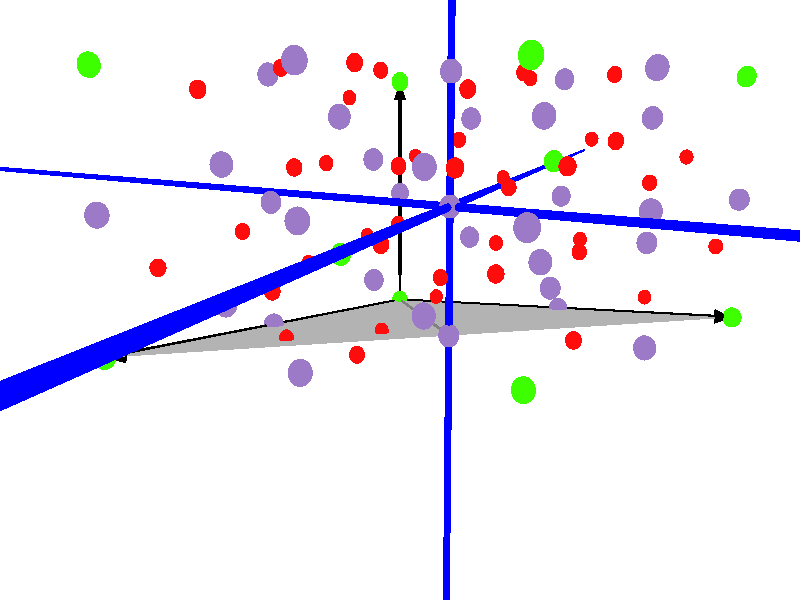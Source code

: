 //START_CAM
camera {
    location <20.000000, 5.000000, 20.000000>
    angle 50.000000
    sky <0.000000, 1.000000, 0.000000>
    look_at <0.000000, 0.000000, 0.000000>
    right <600, 0, 0>
    up <0, 400, 0>
}
background {color rgb <1, 1, 1>}

global_settings { ambient_light rgb <7, 7, 7> }
//END_CAM
cylinder {
    <0.000000, 0.000000, 0.000000>,
    <9.941600, 0.000000, 0.000000>,
    0.050000
    pigment {
        color rgb <0.000000, 0.000000, 0.000000>
    }
}
cone {
    <9.941600, 0.000000, 0.000000>,
    0.200000
    <10.441600, 0.000000, 0.000000>,
    0
    pigment {
        color rgb <0.000000, 0.000000, 0.000000>
    }
}
cylinder {
    <0.000000, 0.000000, 0.000000>,
    <-4.970800, 0.000000, 8.609678>,
    0.050000
    pigment {
        color rgb <0.000000, 0.000000, 0.000000>
    }
}
cone {
    <-4.970800, 0.000000, 8.609678>,
    0.200000
    <-5.220800, 0.000000, 9.042691>,
    0
    pigment {
        color rgb <0.000000, 0.000000, 0.000000>
    }
}
cylinder {
    <0.000000, 0.000000, 0.000000>,
    <0.000000, 5.843200, 0.000000>,
    0.050000
    pigment {
        color rgb <0.000000, 0.000000, 0.000000>
    }
}
cone {
    <0.000000, 5.843200, 0.000000>,
    0.200000
    <0.000000, 6.343200, 0.000000>,
    0
    pigment {
        color rgb <0.000000, 0.000000, 0.000000>
    }
}

#declare Atom_O = sphere {
    <0, 0, 0>, 0.200000
    pigment {
        color rgb <1.000000, 0.051000, 0.051000>
    }
}
#declare Atom_Mn = sphere {
    <0, 0, 0>, 0.292400
    pigment {
        color rgb <0.611800, 0.478400, 0.780400>
    }
}
#declare Atom_Ca = sphere {
    <0, 0, 0>, 0.271400
    pigment {
        color rgb <0.239200, 1.000000, 0.000000>
    }
}
//START_LEGEND
//END_LEGEND
object {
    Atom_O
    translate <1.689451, 4.745136, 4.015558>
}
object {
    Atom_Mn
    translate <-2.610400, 5.286000, 7.535576>
}
object {
    Atom_O
    translate <0.847231, 2.163031, 4.721189>
}
object {
    Atom_O
    translate <-4.373569, 4.277431, 7.735419>
}
object {
    Atom_O
    translate <4.512285, 4.180169, 1.626871>
}
object {
    Atom_Mn
    translate <-5.220800, 3.171600, 9.042691>
}
object {
    Atom_Mn
    translate <5.220800, 3.171600, 0.000000>
}
object {
    Atom_O
    translate <6.910251, 2.630736, 1.001327>
}
object {
    Atom_Mn
    translate <-2.610400, 6.343200, 4.521345>
}
object {
    Atom_O
    translate <4.373569, 4.180169, 4.321502>
}
object {
    Atom_O
    translate <6.776546, 4.180169, 3.094318>
}
object {
    Atom_O
    translate <6.068031, 6.391831, 1.706959>
}
object {
    Atom_O
    translate <6.119300, 2.630736, 5.483789>
}
object {
    Atom_O
    translate <2.587951, 3.712464, 6.485116>
}
object {
    Atom_Ca
    translate <5.220800, 6.343200, 9.042691>
}
object {
    Atom_O
    translate <3.665054, 0.048631, 2.934142>
}
object {
    Atom_Ca
    translate <10.441600, 0.000000, 0.000000>
}
object {
    Atom_Ca
    translate <-5.220800, 6.343200, 9.042691>
}
object {
    Atom_Mn
    translate <7.831200, 0.000000, 4.521345>
}
object {
    Atom_O
    translate <2.587951, 5.826864, 0.456656>
}
object {
    Atom_Mn
    translate <2.610400, 0.000000, 4.521345>
}
object {
    Atom_O
    translate <0.898500, 0.516336, 2.469559>
}
object {
    Atom_O
    translate <2.632849, 2.630736, 2.557574>
}
object {
    Atom_Mn
    translate <2.610400, 4.228800, 1.507115>
}
object {
    Atom_Ca
    translate <10.441600, 6.343200, 0.000000>
}
object {
    Atom_O
    translate <-0.898500, 3.712464, 3.558902>
}
object {
    Atom_O
    translate <6.068031, 4.277431, 7.735419>
}
object {
    Atom_Mn
    translate <2.610400, 6.343200, 4.521345>
}
object {
    Atom_O
    translate <0.898500, 4.745136, 8.498019>
}
object {
    Atom_O
    translate <-3.531349, 0.516336, 7.029788>
}
object {
    Atom_Mn
    translate <5.220800, 3.171600, 9.042691>
}
object {
    Atom_Mn
    translate <7.831200, 6.343200, 4.521345>
}
object {
    Atom_O
    translate <1.555746, 2.065769, 0.080088>
}
object {
    Atom_Mn
    translate <0.000000, 0.000000, 9.042691>
}
object {
    Atom_Ca
    translate <0.000000, 4.228800, 6.028461>
}
object {
    Atom_O
    translate <3.665054, 6.391831, 2.934142>
}
object {
    Atom_O
    translate <4.322300, 5.826864, 6.573132>
}
object {
    Atom_O
    translate <-1.555746, 2.163031, 5.948372>
}
object {
    Atom_O
    translate <-0.708515, 6.294569, 4.641101>
}
object {
    Atom_O
    translate <1.555746, 6.294569, 6.108549>
}
object {
    Atom_O
    translate <3.531349, 1.598064, 5.027133>
}
object {
    Atom_Mn
    translate <-2.610400, 0.000000, 4.521345>
}
object {
    Atom_Mn
    translate <7.831200, 1.057200, 1.507115>
}
object {
    Atom_Mn
    translate <7.831200, 4.228800, 1.507115>
}
object {
    Atom_O
    translate <-2.587951, 4.745136, 5.571805>
}
object {
    Atom_Mn
    translate <0.000000, 3.171600, 0.000000>
}
object {
    Atom_Mn
    translate <2.610400, 3.171600, 4.521345>
}
object {
    Atom_O
    translate <5.929315, 0.048631, 4.401590>
}
object {
    Atom_O
    translate <9.594369, 2.065769, 1.307272>
}
object {
    Atom_O
    translate <4.322300, 1.598064, 0.544671>
}
object {
    Atom_O
    translate <2.632849, 0.516336, 8.586035>
}
object {
    Atom_O
    translate <-0.847231, 6.294569, 7.335732>
}
object {
    Atom_Mn
    translate <0.000000, 5.286000, 3.014230>
}
object {
    Atom_Mn
    translate <5.220800, 6.343200, 0.000000>
}
object {
    Atom_Mn
    translate <5.220800, 1.057200, 6.028461>
}
object {
    Atom_O
    translate <3.665054, 4.277431, 8.962603>
}
object {
    Atom_O
    translate <8.752149, 5.826864, 2.012903>
}
object {
    Atom_Ca
    translate <0.000000, 0.000000, 0.000000>
}
object {
    Atom_Mn
    translate <0.000000, 2.114400, 3.014230>
}
object {
    Atom_O
    translate <-1.689451, 3.712464, 8.041364>
}
object {
    Atom_O
    translate <0.708515, 2.163031, 7.415820>
}
object {
    Atom_Mn
    translate <5.220800, 4.228800, 6.028461>
}
object {
    Atom_Mn
    translate <2.610400, 5.286000, 7.535576>
}
object {
    Atom_Ca
    translate <5.220800, 0.000000, 9.042691>
}
object {
    Atom_Mn
    translate <7.831200, 3.171600, 4.521345>
}
object {
    Atom_Mn
    translate <10.441600, 3.171600, 0.000000>
}
object {
    Atom_O
    translate <5.929315, 6.391831, 4.401590>
}
object {
    Atom_Mn
    translate <5.220800, 0.000000, 0.000000>
}
object {
    Atom_Mn
    translate <0.000000, 1.057200, 6.028461>
}
object {
    Atom_Ca
    translate <0.000000, 6.343200, 0.000000>
}
object {
    Atom_Ca
    translate <-5.220800, 0.000000, 9.042691>
}
object {
    Atom_Mn
    translate <-2.610400, 2.114400, 7.535576>
}
object {
    Atom_Mn
    translate <2.610400, 1.057200, 1.507115>
}
object {
    Atom_Mn
    translate <0.000000, 6.343200, 9.042691>
}
object {
    Atom_Mn
    translate <5.220800, 5.286000, 3.014230>
}
object {
    Atom_O
    translate <0.708515, 4.277431, 1.387360>
}
object {
    Atom_O
    translate <7.808751, 1.598064, 3.470886>
}
object {
    Atom_Ca
    translate <5.220800, 2.114400, 3.014230>
}
object {
    Atom_Mn
    translate <2.610400, 2.114400, 7.535576>
}
object {
    Atom_O
    translate <-3.665054, 2.065769, 9.122779>
}
object {
    Atom_O
    translate <4.512285, 2.065769, 7.655331>
}
object {
    Atom_O
    translate <6.068031, 0.048631, 1.706959>
}
object {
    Atom_Mn
    translate <-2.610400, 3.171600, 4.521345>
}
object {
    Atom_Mn
    translate <0.000000, 3.171600, 9.042691>
}
cylinder {
    <0.000000, 0.000000, 0.000000>,
    <2.610400, 0.000000, 4.521345>,
    0.050000
    pigment {
        color rgb <0.500000, 0.500000, 0.500000>
    }
}
mesh2 {
    vertex_vectors {3, <0.000000, 0.000000, 0.000000>, <10.441600, 0.000000, 0.000000>, <-5.220800, 0.000000, 9.042691>}
    face_indices {1, <0, 1, 2>}
    pigment {
        color rgbt <0.700000, 0.700000, 0.700000, 0.300000>
    }
}
cylinder {
    <-54.749197, 3.171600, -28.595233>,
    <59.450382, 3.171600, 37.337924>,
    0.100000
    pigment {
        color rgb <0.000000, 0.000000, 1.000000>
    }
}
cone {
    <59.450382, 3.171600, 37.337924>,
    0.300000
    <59.969997, 3.171600, 37.637924>,
    0
    pigment {
        color rgb <0.000000, 0.000000, 1.000000>
    }
}
cylinder {
    <2.610400, -91.248561, 4.521345>,
    <2.610400, 96.991761, 4.521345>,
    0.100000
    pigment {
        color rgb <0.000000, 0.000000, 1.000000>
    }
}
cone {
    <2.610400, 96.991761, 4.521345>,
    0.300000
    <2.610400, 97.591761, 4.521345>,
    0
    pigment {
        color rgb <0.000000, 0.000000, 1.000000>
    }
}
cylinder {
    <2.610400, 3.171600, -61.711812>,
    <2.610400, 3.171600, 70.154503>,
    0.100000
    pigment {
        color rgb <0.000000, 0.000000, 1.000000>
    }
}
cone {
    <2.610400, 3.171600, 70.154503>,
    0.300000
    <2.610400, 3.171600, 70.754503>,
    0
    pigment {
        color rgb <0.000000, 0.000000, 1.000000>
    }
}

